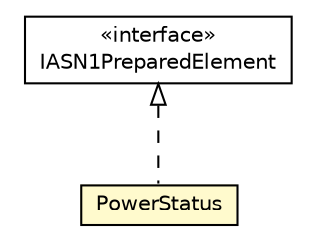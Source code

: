 #!/usr/local/bin/dot
#
# Class diagram 
# Generated by UMLGraph version R5_6-24-gf6e263 (http://www.umlgraph.org/)
#

digraph G {
	edge [fontname="Helvetica",fontsize=10,labelfontname="Helvetica",labelfontsize=10];
	node [fontname="Helvetica",fontsize=10,shape=plaintext];
	nodesep=0.25;
	ranksep=0.5;
	// org.universAAL.lddi.lib.ieeex73std.org.bn.coders.IASN1PreparedElement
	c6390893 [label=<<table title="org.universAAL.lddi.lib.ieeex73std.org.bn.coders.IASN1PreparedElement" border="0" cellborder="1" cellspacing="0" cellpadding="2" port="p" href="../../org/bn/coders/IASN1PreparedElement.html">
		<tr><td><table border="0" cellspacing="0" cellpadding="1">
<tr><td align="center" balign="center"> &#171;interface&#187; </td></tr>
<tr><td align="center" balign="center"> IASN1PreparedElement </td></tr>
		</table></td></tr>
		</table>>, URL="../../org/bn/coders/IASN1PreparedElement.html", fontname="Helvetica", fontcolor="black", fontsize=10.0];
	// org.universAAL.lddi.lib.ieeex73std.x73.p20601.PowerStatus
	c6390949 [label=<<table title="org.universAAL.lddi.lib.ieeex73std.x73.p20601.PowerStatus" border="0" cellborder="1" cellspacing="0" cellpadding="2" port="p" bgcolor="lemonChiffon" href="./PowerStatus.html">
		<tr><td><table border="0" cellspacing="0" cellpadding="1">
<tr><td align="center" balign="center"> PowerStatus </td></tr>
		</table></td></tr>
		</table>>, URL="./PowerStatus.html", fontname="Helvetica", fontcolor="black", fontsize=10.0];
	//org.universAAL.lddi.lib.ieeex73std.x73.p20601.PowerStatus implements org.universAAL.lddi.lib.ieeex73std.org.bn.coders.IASN1PreparedElement
	c6390893:p -> c6390949:p [dir=back,arrowtail=empty,style=dashed];
}

